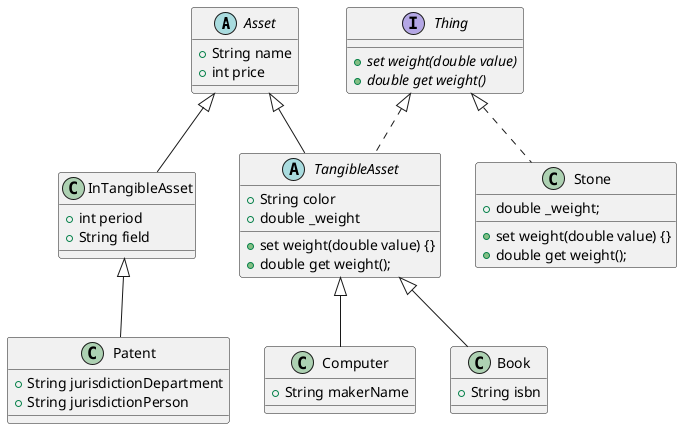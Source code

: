 @startuml Asset 
scale 1
abstract class Asset {
  +String name
  +int price  
}
abstract class TangibleAsset extends Asset implements Thing{
  +String color
  +double _weight
  +set weight(double value) {}
  +double get weight();
}
class InTangibleAsset extends Asset {
  +int period
  +String field

}
class Patent extends InTangibleAsset {
  +String jurisdictionDepartment
  +String jurisdictionPerson

}
class Book extends TangibleAsset {
  +String isbn

}
class Computer extends TangibleAsset {
  +String makerName
  
}
class Stone implements Thing {  
  +double _weight;

  +set weight(double value) {}
  +double get weight();
}
interface Thing {
  +{abstract}set weight(double value) 
  +{abstract}double get weight()
}
@enduml